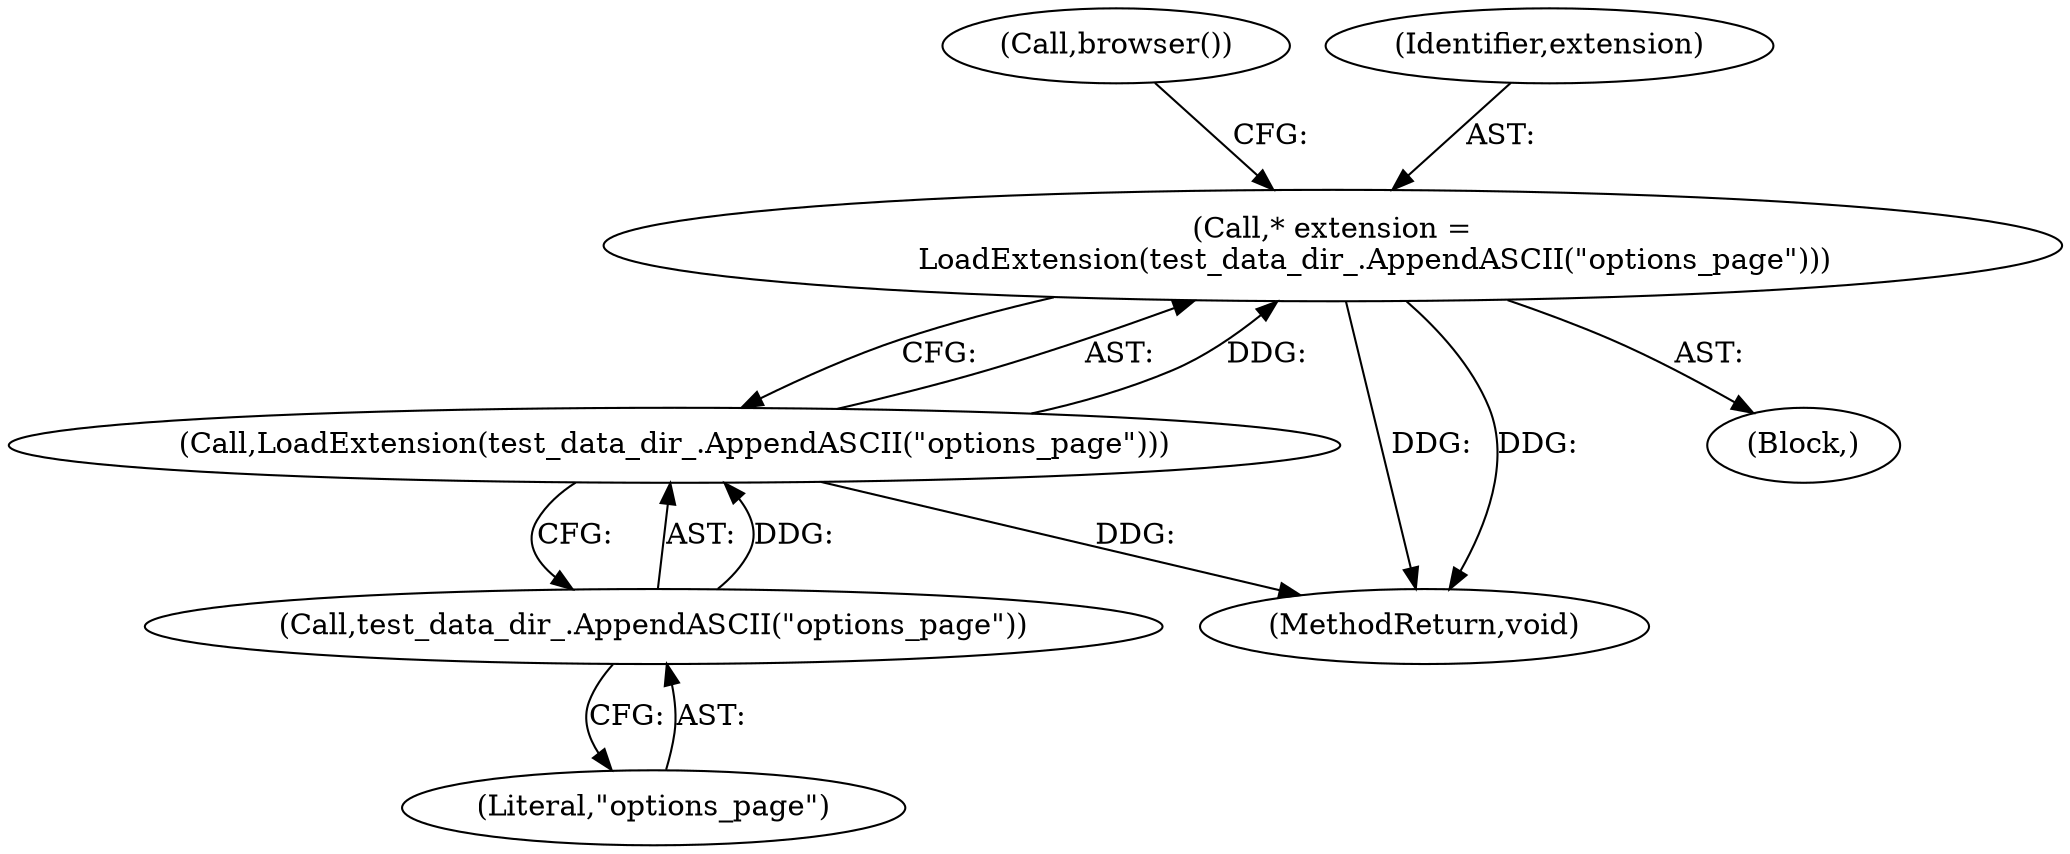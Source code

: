 digraph "0_Chrome_0bb3f5c715eb66bb5c1fb05fd81d902ca57f33ca@pointer" {
"1000131" [label="(Call,* extension =\n         LoadExtension(test_data_dir_.AppendASCII(\"options_page\")))"];
"1000133" [label="(Call,LoadExtension(test_data_dir_.AppendASCII(\"options_page\")))"];
"1000134" [label="(Call,test_data_dir_.AppendASCII(\"options_page\"))"];
"1000131" [label="(Call,* extension =\n         LoadExtension(test_data_dir_.AppendASCII(\"options_page\")))"];
"1000133" [label="(Call,LoadExtension(test_data_dir_.AppendASCII(\"options_page\")))"];
"1000276" [label="(MethodReturn,void)"];
"1000135" [label="(Literal,\"options_page\")"];
"1000134" [label="(Call,test_data_dir_.AppendASCII(\"options_page\"))"];
"1000138" [label="(Call,browser())"];
"1000132" [label="(Identifier,extension)"];
"1000101" [label="(Block,)"];
"1000131" -> "1000101"  [label="AST: "];
"1000131" -> "1000133"  [label="CFG: "];
"1000132" -> "1000131"  [label="AST: "];
"1000133" -> "1000131"  [label="AST: "];
"1000138" -> "1000131"  [label="CFG: "];
"1000131" -> "1000276"  [label="DDG: "];
"1000131" -> "1000276"  [label="DDG: "];
"1000133" -> "1000131"  [label="DDG: "];
"1000133" -> "1000134"  [label="CFG: "];
"1000134" -> "1000133"  [label="AST: "];
"1000133" -> "1000276"  [label="DDG: "];
"1000134" -> "1000133"  [label="DDG: "];
"1000134" -> "1000135"  [label="CFG: "];
"1000135" -> "1000134"  [label="AST: "];
}
